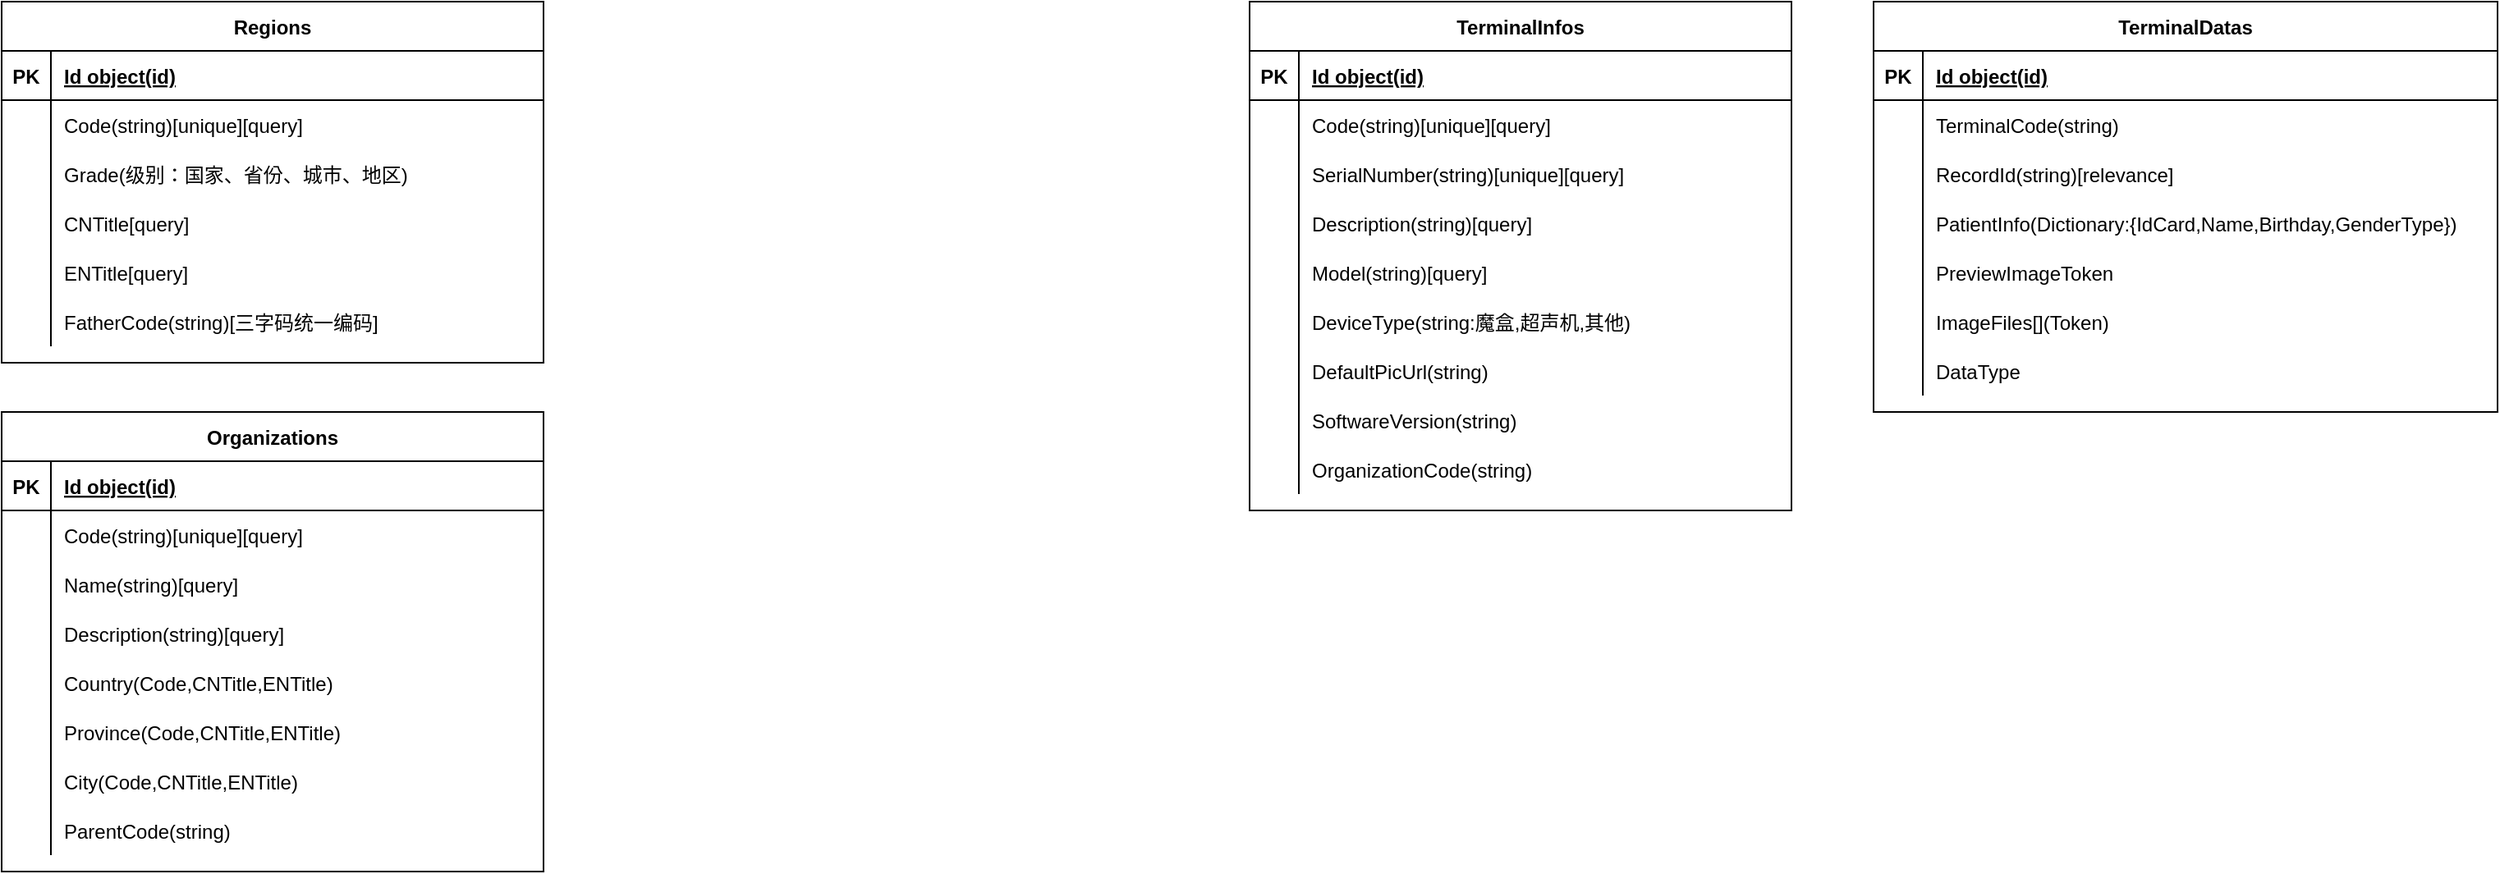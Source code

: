 <mxfile version="14.9.6" type="github">
  <diagram id="R2lEEEUBdFMjLlhIrx00" name="Page-1">
    <mxGraphModel dx="1422" dy="762" grid="1" gridSize="10" guides="1" tooltips="1" connect="1" arrows="1" fold="1" page="1" pageScale="1" pageWidth="1654" pageHeight="2336" math="0" shadow="0" extFonts="Permanent Marker^https://fonts.googleapis.com/css?family=Permanent+Marker">
      <root>
        <mxCell id="0" />
        <mxCell id="1" parent="0" />
        <mxCell id="NXn6PCg6-Ud2dN9pKlLt-1" value="TerminalInfos" style="shape=table;startSize=30;container=1;collapsible=1;childLayout=tableLayout;fixedRows=1;rowLines=0;fontStyle=1;align=center;resizeLast=1;" vertex="1" parent="1">
          <mxGeometry x="810" y="20" width="330" height="310" as="geometry" />
        </mxCell>
        <mxCell id="NXn6PCg6-Ud2dN9pKlLt-2" value="" style="shape=partialRectangle;collapsible=0;dropTarget=0;pointerEvents=0;fillColor=none;points=[[0,0.5],[1,0.5]];portConstraint=eastwest;top=0;left=0;right=0;bottom=1;" vertex="1" parent="NXn6PCg6-Ud2dN9pKlLt-1">
          <mxGeometry y="30" width="330" height="30" as="geometry" />
        </mxCell>
        <mxCell id="NXn6PCg6-Ud2dN9pKlLt-3" value="PK" style="shape=partialRectangle;overflow=hidden;connectable=0;fillColor=none;top=0;left=0;bottom=0;right=0;fontStyle=1;" vertex="1" parent="NXn6PCg6-Ud2dN9pKlLt-2">
          <mxGeometry width="30" height="30" as="geometry" />
        </mxCell>
        <mxCell id="NXn6PCg6-Ud2dN9pKlLt-4" value="Id object(id)" style="shape=partialRectangle;overflow=hidden;connectable=0;fillColor=none;top=0;left=0;bottom=0;right=0;align=left;spacingLeft=6;fontStyle=5;" vertex="1" parent="NXn6PCg6-Ud2dN9pKlLt-2">
          <mxGeometry x="30" width="300" height="30" as="geometry" />
        </mxCell>
        <mxCell id="NXn6PCg6-Ud2dN9pKlLt-71" value="" style="shape=partialRectangle;collapsible=0;dropTarget=0;pointerEvents=0;fillColor=none;points=[[0,0.5],[1,0.5]];portConstraint=eastwest;top=0;left=0;right=0;bottom=0;" vertex="1" parent="NXn6PCg6-Ud2dN9pKlLt-1">
          <mxGeometry y="60" width="330" height="30" as="geometry" />
        </mxCell>
        <mxCell id="NXn6PCg6-Ud2dN9pKlLt-72" value="" style="shape=partialRectangle;overflow=hidden;connectable=0;fillColor=none;top=0;left=0;bottom=0;right=0;" vertex="1" parent="NXn6PCg6-Ud2dN9pKlLt-71">
          <mxGeometry width="30" height="30" as="geometry" />
        </mxCell>
        <mxCell id="NXn6PCg6-Ud2dN9pKlLt-73" value="Code(string)[unique][query]" style="shape=partialRectangle;overflow=hidden;connectable=0;fillColor=none;top=0;left=0;bottom=0;right=0;align=left;spacingLeft=6;" vertex="1" parent="NXn6PCg6-Ud2dN9pKlLt-71">
          <mxGeometry x="30" width="300" height="30" as="geometry" />
        </mxCell>
        <mxCell id="NXn6PCg6-Ud2dN9pKlLt-9" value="" style="shape=partialRectangle;collapsible=0;dropTarget=0;pointerEvents=0;fillColor=none;points=[[0,0.5],[1,0.5]];portConstraint=eastwest;top=0;left=0;right=0;bottom=0;" vertex="1" parent="NXn6PCg6-Ud2dN9pKlLt-1">
          <mxGeometry y="90" width="330" height="30" as="geometry" />
        </mxCell>
        <mxCell id="NXn6PCg6-Ud2dN9pKlLt-10" value="" style="shape=partialRectangle;overflow=hidden;connectable=0;fillColor=none;top=0;left=0;bottom=0;right=0;" vertex="1" parent="NXn6PCg6-Ud2dN9pKlLt-9">
          <mxGeometry width="30" height="30" as="geometry" />
        </mxCell>
        <mxCell id="NXn6PCg6-Ud2dN9pKlLt-11" value="SerialNumber(string)[unique][query]" style="shape=partialRectangle;overflow=hidden;connectable=0;fillColor=none;top=0;left=0;bottom=0;right=0;align=left;spacingLeft=6;" vertex="1" parent="NXn6PCg6-Ud2dN9pKlLt-9">
          <mxGeometry x="30" width="300" height="30" as="geometry" />
        </mxCell>
        <mxCell id="NXn6PCg6-Ud2dN9pKlLt-5" value="" style="shape=partialRectangle;collapsible=0;dropTarget=0;pointerEvents=0;fillColor=none;points=[[0,0.5],[1,0.5]];portConstraint=eastwest;top=0;left=0;right=0;bottom=0;" vertex="1" parent="NXn6PCg6-Ud2dN9pKlLt-1">
          <mxGeometry y="120" width="330" height="30" as="geometry" />
        </mxCell>
        <mxCell id="NXn6PCg6-Ud2dN9pKlLt-6" value="" style="shape=partialRectangle;overflow=hidden;connectable=0;fillColor=none;top=0;left=0;bottom=0;right=0;" vertex="1" parent="NXn6PCg6-Ud2dN9pKlLt-5">
          <mxGeometry width="30" height="30" as="geometry" />
        </mxCell>
        <mxCell id="NXn6PCg6-Ud2dN9pKlLt-7" value="Description(string)[query]" style="shape=partialRectangle;overflow=hidden;connectable=0;fillColor=none;top=0;left=0;bottom=0;right=0;align=left;spacingLeft=6;" vertex="1" parent="NXn6PCg6-Ud2dN9pKlLt-5">
          <mxGeometry x="30" width="300" height="30" as="geometry" />
        </mxCell>
        <mxCell id="NXn6PCg6-Ud2dN9pKlLt-12" value="" style="shape=partialRectangle;collapsible=0;dropTarget=0;pointerEvents=0;fillColor=none;points=[[0,0.5],[1,0.5]];portConstraint=eastwest;top=0;left=0;right=0;bottom=0;" vertex="1" parent="NXn6PCg6-Ud2dN9pKlLt-1">
          <mxGeometry y="150" width="330" height="30" as="geometry" />
        </mxCell>
        <mxCell id="NXn6PCg6-Ud2dN9pKlLt-13" value="" style="shape=partialRectangle;overflow=hidden;connectable=0;fillColor=none;top=0;left=0;bottom=0;right=0;" vertex="1" parent="NXn6PCg6-Ud2dN9pKlLt-12">
          <mxGeometry width="30" height="30" as="geometry" />
        </mxCell>
        <mxCell id="NXn6PCg6-Ud2dN9pKlLt-14" value="Model(string)[query]" style="shape=partialRectangle;overflow=hidden;connectable=0;fillColor=none;top=0;left=0;bottom=0;right=0;align=left;spacingLeft=6;" vertex="1" parent="NXn6PCg6-Ud2dN9pKlLt-12">
          <mxGeometry x="30" width="300" height="30" as="geometry" />
        </mxCell>
        <mxCell id="NXn6PCg6-Ud2dN9pKlLt-99" value="" style="shape=partialRectangle;collapsible=0;dropTarget=0;pointerEvents=0;fillColor=none;points=[[0,0.5],[1,0.5]];portConstraint=eastwest;top=0;left=0;right=0;bottom=0;" vertex="1" parent="NXn6PCg6-Ud2dN9pKlLt-1">
          <mxGeometry y="180" width="330" height="30" as="geometry" />
        </mxCell>
        <mxCell id="NXn6PCg6-Ud2dN9pKlLt-100" value="" style="shape=partialRectangle;overflow=hidden;connectable=0;fillColor=none;top=0;left=0;bottom=0;right=0;" vertex="1" parent="NXn6PCg6-Ud2dN9pKlLt-99">
          <mxGeometry width="30" height="30" as="geometry" />
        </mxCell>
        <mxCell id="NXn6PCg6-Ud2dN9pKlLt-101" value="DeviceType(string:魔盒,超声机,其他)" style="shape=partialRectangle;overflow=hidden;connectable=0;fillColor=none;top=0;left=0;bottom=0;right=0;align=left;spacingLeft=6;" vertex="1" parent="NXn6PCg6-Ud2dN9pKlLt-99">
          <mxGeometry x="30" width="300" height="30" as="geometry" />
        </mxCell>
        <mxCell id="NXn6PCg6-Ud2dN9pKlLt-15" value="" style="shape=partialRectangle;collapsible=0;dropTarget=0;pointerEvents=0;fillColor=none;points=[[0,0.5],[1,0.5]];portConstraint=eastwest;top=0;left=0;right=0;bottom=0;" vertex="1" parent="NXn6PCg6-Ud2dN9pKlLt-1">
          <mxGeometry y="210" width="330" height="30" as="geometry" />
        </mxCell>
        <mxCell id="NXn6PCg6-Ud2dN9pKlLt-16" value="" style="shape=partialRectangle;overflow=hidden;connectable=0;fillColor=none;top=0;left=0;bottom=0;right=0;" vertex="1" parent="NXn6PCg6-Ud2dN9pKlLt-15">
          <mxGeometry width="30" height="30" as="geometry" />
        </mxCell>
        <mxCell id="NXn6PCg6-Ud2dN9pKlLt-17" value="DefaultPicUrl(string)" style="shape=partialRectangle;overflow=hidden;connectable=0;fillColor=none;top=0;left=0;bottom=0;right=0;align=left;spacingLeft=6;" vertex="1" parent="NXn6PCg6-Ud2dN9pKlLt-15">
          <mxGeometry x="30" width="300" height="30" as="geometry" />
        </mxCell>
        <mxCell id="NXn6PCg6-Ud2dN9pKlLt-18" value="" style="shape=partialRectangle;collapsible=0;dropTarget=0;pointerEvents=0;fillColor=none;points=[[0,0.5],[1,0.5]];portConstraint=eastwest;top=0;left=0;right=0;bottom=0;" vertex="1" parent="NXn6PCg6-Ud2dN9pKlLt-1">
          <mxGeometry y="240" width="330" height="30" as="geometry" />
        </mxCell>
        <mxCell id="NXn6PCg6-Ud2dN9pKlLt-19" value="" style="shape=partialRectangle;overflow=hidden;connectable=0;fillColor=none;top=0;left=0;bottom=0;right=0;" vertex="1" parent="NXn6PCg6-Ud2dN9pKlLt-18">
          <mxGeometry width="30" height="30" as="geometry" />
        </mxCell>
        <mxCell id="NXn6PCg6-Ud2dN9pKlLt-20" value="SoftwareVersion(string)" style="shape=partialRectangle;overflow=hidden;connectable=0;fillColor=none;top=0;left=0;bottom=0;right=0;align=left;spacingLeft=6;" vertex="1" parent="NXn6PCg6-Ud2dN9pKlLt-18">
          <mxGeometry x="30" width="300" height="30" as="geometry" />
        </mxCell>
        <mxCell id="NXn6PCg6-Ud2dN9pKlLt-21" value="" style="shape=partialRectangle;collapsible=0;dropTarget=0;pointerEvents=0;fillColor=none;points=[[0,0.5],[1,0.5]];portConstraint=eastwest;top=0;left=0;right=0;bottom=0;" vertex="1" parent="NXn6PCg6-Ud2dN9pKlLt-1">
          <mxGeometry y="270" width="330" height="30" as="geometry" />
        </mxCell>
        <mxCell id="NXn6PCg6-Ud2dN9pKlLt-22" value="" style="shape=partialRectangle;overflow=hidden;connectable=0;fillColor=none;top=0;left=0;bottom=0;right=0;" vertex="1" parent="NXn6PCg6-Ud2dN9pKlLt-21">
          <mxGeometry width="30" height="30" as="geometry" />
        </mxCell>
        <mxCell id="NXn6PCg6-Ud2dN9pKlLt-23" value="OrganizationCode(string)" style="shape=partialRectangle;overflow=hidden;connectable=0;fillColor=none;top=0;left=0;bottom=0;right=0;align=left;spacingLeft=6;" vertex="1" parent="NXn6PCg6-Ud2dN9pKlLt-21">
          <mxGeometry x="30" width="300" height="30" as="geometry" />
        </mxCell>
        <mxCell id="NXn6PCg6-Ud2dN9pKlLt-24" value="Regions" style="shape=table;startSize=30;container=1;collapsible=1;childLayout=tableLayout;fixedRows=1;rowLines=0;fontStyle=1;align=center;resizeLast=1;" vertex="1" parent="1">
          <mxGeometry x="50" y="20" width="330" height="220" as="geometry" />
        </mxCell>
        <mxCell id="NXn6PCg6-Ud2dN9pKlLt-25" value="" style="shape=partialRectangle;collapsible=0;dropTarget=0;pointerEvents=0;fillColor=none;points=[[0,0.5],[1,0.5]];portConstraint=eastwest;top=0;left=0;right=0;bottom=1;" vertex="1" parent="NXn6PCg6-Ud2dN9pKlLt-24">
          <mxGeometry y="30" width="330" height="30" as="geometry" />
        </mxCell>
        <mxCell id="NXn6PCg6-Ud2dN9pKlLt-26" value="PK" style="shape=partialRectangle;overflow=hidden;connectable=0;fillColor=none;top=0;left=0;bottom=0;right=0;fontStyle=1;" vertex="1" parent="NXn6PCg6-Ud2dN9pKlLt-25">
          <mxGeometry width="30" height="30" as="geometry" />
        </mxCell>
        <mxCell id="NXn6PCg6-Ud2dN9pKlLt-27" value="Id object(id)" style="shape=partialRectangle;overflow=hidden;connectable=0;fillColor=none;top=0;left=0;bottom=0;right=0;align=left;spacingLeft=6;fontStyle=5;" vertex="1" parent="NXn6PCg6-Ud2dN9pKlLt-25">
          <mxGeometry x="30" width="300" height="30" as="geometry" />
        </mxCell>
        <mxCell id="NXn6PCg6-Ud2dN9pKlLt-28" value="" style="shape=partialRectangle;collapsible=0;dropTarget=0;pointerEvents=0;fillColor=none;points=[[0,0.5],[1,0.5]];portConstraint=eastwest;top=0;left=0;right=0;bottom=0;" vertex="1" parent="NXn6PCg6-Ud2dN9pKlLt-24">
          <mxGeometry y="60" width="330" height="30" as="geometry" />
        </mxCell>
        <mxCell id="NXn6PCg6-Ud2dN9pKlLt-29" value="" style="shape=partialRectangle;overflow=hidden;connectable=0;fillColor=none;top=0;left=0;bottom=0;right=0;" vertex="1" parent="NXn6PCg6-Ud2dN9pKlLt-28">
          <mxGeometry width="30" height="30" as="geometry" />
        </mxCell>
        <mxCell id="NXn6PCg6-Ud2dN9pKlLt-30" value="Code(string)[unique][query]" style="shape=partialRectangle;overflow=hidden;connectable=0;fillColor=none;top=0;left=0;bottom=0;right=0;align=left;spacingLeft=6;" vertex="1" parent="NXn6PCg6-Ud2dN9pKlLt-28">
          <mxGeometry x="30" width="300" height="30" as="geometry" />
        </mxCell>
        <mxCell id="NXn6PCg6-Ud2dN9pKlLt-31" value="" style="shape=partialRectangle;collapsible=0;dropTarget=0;pointerEvents=0;fillColor=none;points=[[0,0.5],[1,0.5]];portConstraint=eastwest;top=0;left=0;right=0;bottom=0;" vertex="1" parent="NXn6PCg6-Ud2dN9pKlLt-24">
          <mxGeometry y="90" width="330" height="30" as="geometry" />
        </mxCell>
        <mxCell id="NXn6PCg6-Ud2dN9pKlLt-32" value="" style="shape=partialRectangle;overflow=hidden;connectable=0;fillColor=none;top=0;left=0;bottom=0;right=0;" vertex="1" parent="NXn6PCg6-Ud2dN9pKlLt-31">
          <mxGeometry width="30" height="30" as="geometry" />
        </mxCell>
        <mxCell id="NXn6PCg6-Ud2dN9pKlLt-33" value="Grade(级别：国家、省份、城市、地区)" style="shape=partialRectangle;overflow=hidden;connectable=0;fillColor=none;top=0;left=0;bottom=0;right=0;align=left;spacingLeft=6;" vertex="1" parent="NXn6PCg6-Ud2dN9pKlLt-31">
          <mxGeometry x="30" width="300" height="30" as="geometry" />
        </mxCell>
        <mxCell id="NXn6PCg6-Ud2dN9pKlLt-34" value="" style="shape=partialRectangle;collapsible=0;dropTarget=0;pointerEvents=0;fillColor=none;points=[[0,0.5],[1,0.5]];portConstraint=eastwest;top=0;left=0;right=0;bottom=0;" vertex="1" parent="NXn6PCg6-Ud2dN9pKlLt-24">
          <mxGeometry y="120" width="330" height="30" as="geometry" />
        </mxCell>
        <mxCell id="NXn6PCg6-Ud2dN9pKlLt-35" value="" style="shape=partialRectangle;overflow=hidden;connectable=0;fillColor=none;top=0;left=0;bottom=0;right=0;" vertex="1" parent="NXn6PCg6-Ud2dN9pKlLt-34">
          <mxGeometry width="30" height="30" as="geometry" />
        </mxCell>
        <mxCell id="NXn6PCg6-Ud2dN9pKlLt-36" value="CNTitle[query]" style="shape=partialRectangle;overflow=hidden;connectable=0;fillColor=none;top=0;left=0;bottom=0;right=0;align=left;spacingLeft=6;" vertex="1" parent="NXn6PCg6-Ud2dN9pKlLt-34">
          <mxGeometry x="30" width="300" height="30" as="geometry" />
        </mxCell>
        <mxCell id="NXn6PCg6-Ud2dN9pKlLt-37" value="" style="shape=partialRectangle;collapsible=0;dropTarget=0;pointerEvents=0;fillColor=none;points=[[0,0.5],[1,0.5]];portConstraint=eastwest;top=0;left=0;right=0;bottom=0;" vertex="1" parent="NXn6PCg6-Ud2dN9pKlLt-24">
          <mxGeometry y="150" width="330" height="30" as="geometry" />
        </mxCell>
        <mxCell id="NXn6PCg6-Ud2dN9pKlLt-38" value="" style="shape=partialRectangle;overflow=hidden;connectable=0;fillColor=none;top=0;left=0;bottom=0;right=0;" vertex="1" parent="NXn6PCg6-Ud2dN9pKlLt-37">
          <mxGeometry width="30" height="30" as="geometry" />
        </mxCell>
        <mxCell id="NXn6PCg6-Ud2dN9pKlLt-39" value="ENTitle[query]" style="shape=partialRectangle;overflow=hidden;connectable=0;fillColor=none;top=0;left=0;bottom=0;right=0;align=left;spacingLeft=6;" vertex="1" parent="NXn6PCg6-Ud2dN9pKlLt-37">
          <mxGeometry x="30" width="300" height="30" as="geometry" />
        </mxCell>
        <mxCell id="NXn6PCg6-Ud2dN9pKlLt-40" value="" style="shape=partialRectangle;collapsible=0;dropTarget=0;pointerEvents=0;fillColor=none;points=[[0,0.5],[1,0.5]];portConstraint=eastwest;top=0;left=0;right=0;bottom=0;" vertex="1" parent="NXn6PCg6-Ud2dN9pKlLt-24">
          <mxGeometry y="180" width="330" height="30" as="geometry" />
        </mxCell>
        <mxCell id="NXn6PCg6-Ud2dN9pKlLt-41" value="" style="shape=partialRectangle;overflow=hidden;connectable=0;fillColor=none;top=0;left=0;bottom=0;right=0;" vertex="1" parent="NXn6PCg6-Ud2dN9pKlLt-40">
          <mxGeometry width="30" height="30" as="geometry" />
        </mxCell>
        <mxCell id="NXn6PCg6-Ud2dN9pKlLt-42" value="FatherCode(string)[三字码统一编码]" style="shape=partialRectangle;overflow=hidden;connectable=0;fillColor=none;top=0;left=0;bottom=0;right=0;align=left;spacingLeft=6;" vertex="1" parent="NXn6PCg6-Ud2dN9pKlLt-40">
          <mxGeometry x="30" width="300" height="30" as="geometry" />
        </mxCell>
        <mxCell id="NXn6PCg6-Ud2dN9pKlLt-46" value="Organizations" style="shape=table;startSize=30;container=1;collapsible=1;childLayout=tableLayout;fixedRows=1;rowLines=0;fontStyle=1;align=center;resizeLast=1;" vertex="1" parent="1">
          <mxGeometry x="50" y="270" width="330" height="280" as="geometry" />
        </mxCell>
        <mxCell id="NXn6PCg6-Ud2dN9pKlLt-47" value="" style="shape=partialRectangle;collapsible=0;dropTarget=0;pointerEvents=0;fillColor=none;points=[[0,0.5],[1,0.5]];portConstraint=eastwest;top=0;left=0;right=0;bottom=1;" vertex="1" parent="NXn6PCg6-Ud2dN9pKlLt-46">
          <mxGeometry y="30" width="330" height="30" as="geometry" />
        </mxCell>
        <mxCell id="NXn6PCg6-Ud2dN9pKlLt-48" value="PK" style="shape=partialRectangle;overflow=hidden;connectable=0;fillColor=none;top=0;left=0;bottom=0;right=0;fontStyle=1;" vertex="1" parent="NXn6PCg6-Ud2dN9pKlLt-47">
          <mxGeometry width="30" height="30" as="geometry" />
        </mxCell>
        <mxCell id="NXn6PCg6-Ud2dN9pKlLt-49" value="Id object(id)" style="shape=partialRectangle;overflow=hidden;connectable=0;fillColor=none;top=0;left=0;bottom=0;right=0;align=left;spacingLeft=6;fontStyle=5;" vertex="1" parent="NXn6PCg6-Ud2dN9pKlLt-47">
          <mxGeometry x="30" width="300" height="30" as="geometry" />
        </mxCell>
        <mxCell id="NXn6PCg6-Ud2dN9pKlLt-68" value="" style="shape=partialRectangle;collapsible=0;dropTarget=0;pointerEvents=0;fillColor=none;points=[[0,0.5],[1,0.5]];portConstraint=eastwest;top=0;left=0;right=0;bottom=0;" vertex="1" parent="NXn6PCg6-Ud2dN9pKlLt-46">
          <mxGeometry y="60" width="330" height="30" as="geometry" />
        </mxCell>
        <mxCell id="NXn6PCg6-Ud2dN9pKlLt-69" value="" style="shape=partialRectangle;overflow=hidden;connectable=0;fillColor=none;top=0;left=0;bottom=0;right=0;" vertex="1" parent="NXn6PCg6-Ud2dN9pKlLt-68">
          <mxGeometry width="30" height="30" as="geometry" />
        </mxCell>
        <mxCell id="NXn6PCg6-Ud2dN9pKlLt-70" value="Code(string)[unique][query]" style="shape=partialRectangle;overflow=hidden;connectable=0;fillColor=none;top=0;left=0;bottom=0;right=0;align=left;spacingLeft=6;" vertex="1" parent="NXn6PCg6-Ud2dN9pKlLt-68">
          <mxGeometry x="30" width="300" height="30" as="geometry" />
        </mxCell>
        <mxCell id="NXn6PCg6-Ud2dN9pKlLt-50" value="" style="shape=partialRectangle;collapsible=0;dropTarget=0;pointerEvents=0;fillColor=none;points=[[0,0.5],[1,0.5]];portConstraint=eastwest;top=0;left=0;right=0;bottom=0;" vertex="1" parent="NXn6PCg6-Ud2dN9pKlLt-46">
          <mxGeometry y="90" width="330" height="30" as="geometry" />
        </mxCell>
        <mxCell id="NXn6PCg6-Ud2dN9pKlLt-51" value="" style="shape=partialRectangle;overflow=hidden;connectable=0;fillColor=none;top=0;left=0;bottom=0;right=0;" vertex="1" parent="NXn6PCg6-Ud2dN9pKlLt-50">
          <mxGeometry width="30" height="30" as="geometry" />
        </mxCell>
        <mxCell id="NXn6PCg6-Ud2dN9pKlLt-52" value="Name(string)[query]" style="shape=partialRectangle;overflow=hidden;connectable=0;fillColor=none;top=0;left=0;bottom=0;right=0;align=left;spacingLeft=6;" vertex="1" parent="NXn6PCg6-Ud2dN9pKlLt-50">
          <mxGeometry x="30" width="300" height="30" as="geometry" />
        </mxCell>
        <mxCell id="NXn6PCg6-Ud2dN9pKlLt-53" value="" style="shape=partialRectangle;collapsible=0;dropTarget=0;pointerEvents=0;fillColor=none;points=[[0,0.5],[1,0.5]];portConstraint=eastwest;top=0;left=0;right=0;bottom=0;" vertex="1" parent="NXn6PCg6-Ud2dN9pKlLt-46">
          <mxGeometry y="120" width="330" height="30" as="geometry" />
        </mxCell>
        <mxCell id="NXn6PCg6-Ud2dN9pKlLt-54" value="" style="shape=partialRectangle;overflow=hidden;connectable=0;fillColor=none;top=0;left=0;bottom=0;right=0;" vertex="1" parent="NXn6PCg6-Ud2dN9pKlLt-53">
          <mxGeometry width="30" height="30" as="geometry" />
        </mxCell>
        <mxCell id="NXn6PCg6-Ud2dN9pKlLt-55" value="Description(string)[query]" style="shape=partialRectangle;overflow=hidden;connectable=0;fillColor=none;top=0;left=0;bottom=0;right=0;align=left;spacingLeft=6;" vertex="1" parent="NXn6PCg6-Ud2dN9pKlLt-53">
          <mxGeometry x="30" width="300" height="30" as="geometry" />
        </mxCell>
        <mxCell id="NXn6PCg6-Ud2dN9pKlLt-56" value="" style="shape=partialRectangle;collapsible=0;dropTarget=0;pointerEvents=0;fillColor=none;points=[[0,0.5],[1,0.5]];portConstraint=eastwest;top=0;left=0;right=0;bottom=0;" vertex="1" parent="NXn6PCg6-Ud2dN9pKlLt-46">
          <mxGeometry y="150" width="330" height="30" as="geometry" />
        </mxCell>
        <mxCell id="NXn6PCg6-Ud2dN9pKlLt-57" value="" style="shape=partialRectangle;overflow=hidden;connectable=0;fillColor=none;top=0;left=0;bottom=0;right=0;" vertex="1" parent="NXn6PCg6-Ud2dN9pKlLt-56">
          <mxGeometry width="30" height="30" as="geometry" />
        </mxCell>
        <mxCell id="NXn6PCg6-Ud2dN9pKlLt-58" value="Country(Code,CNTitle,ENTitle)" style="shape=partialRectangle;overflow=hidden;connectable=0;fillColor=none;top=0;left=0;bottom=0;right=0;align=left;spacingLeft=6;" vertex="1" parent="NXn6PCg6-Ud2dN9pKlLt-56">
          <mxGeometry x="30" width="300" height="30" as="geometry" />
        </mxCell>
        <mxCell id="NXn6PCg6-Ud2dN9pKlLt-59" value="" style="shape=partialRectangle;collapsible=0;dropTarget=0;pointerEvents=0;fillColor=none;points=[[0,0.5],[1,0.5]];portConstraint=eastwest;top=0;left=0;right=0;bottom=0;" vertex="1" parent="NXn6PCg6-Ud2dN9pKlLt-46">
          <mxGeometry y="180" width="330" height="30" as="geometry" />
        </mxCell>
        <mxCell id="NXn6PCg6-Ud2dN9pKlLt-60" value="" style="shape=partialRectangle;overflow=hidden;connectable=0;fillColor=none;top=0;left=0;bottom=0;right=0;" vertex="1" parent="NXn6PCg6-Ud2dN9pKlLt-59">
          <mxGeometry width="30" height="30" as="geometry" />
        </mxCell>
        <mxCell id="NXn6PCg6-Ud2dN9pKlLt-61" value="Province(Code,CNTitle,ENTitle)" style="shape=partialRectangle;overflow=hidden;connectable=0;fillColor=none;top=0;left=0;bottom=0;right=0;align=left;spacingLeft=6;" vertex="1" parent="NXn6PCg6-Ud2dN9pKlLt-59">
          <mxGeometry x="30" width="300" height="30" as="geometry" />
        </mxCell>
        <mxCell id="NXn6PCg6-Ud2dN9pKlLt-62" value="" style="shape=partialRectangle;collapsible=0;dropTarget=0;pointerEvents=0;fillColor=none;points=[[0,0.5],[1,0.5]];portConstraint=eastwest;top=0;left=0;right=0;bottom=0;" vertex="1" parent="NXn6PCg6-Ud2dN9pKlLt-46">
          <mxGeometry y="210" width="330" height="30" as="geometry" />
        </mxCell>
        <mxCell id="NXn6PCg6-Ud2dN9pKlLt-63" value="" style="shape=partialRectangle;overflow=hidden;connectable=0;fillColor=none;top=0;left=0;bottom=0;right=0;" vertex="1" parent="NXn6PCg6-Ud2dN9pKlLt-62">
          <mxGeometry width="30" height="30" as="geometry" />
        </mxCell>
        <mxCell id="NXn6PCg6-Ud2dN9pKlLt-64" value="City(Code,CNTitle,ENTitle)" style="shape=partialRectangle;overflow=hidden;connectable=0;fillColor=none;top=0;left=0;bottom=0;right=0;align=left;spacingLeft=6;" vertex="1" parent="NXn6PCg6-Ud2dN9pKlLt-62">
          <mxGeometry x="30" width="300" height="30" as="geometry" />
        </mxCell>
        <mxCell id="NXn6PCg6-Ud2dN9pKlLt-65" value="" style="shape=partialRectangle;collapsible=0;dropTarget=0;pointerEvents=0;fillColor=none;points=[[0,0.5],[1,0.5]];portConstraint=eastwest;top=0;left=0;right=0;bottom=0;" vertex="1" parent="NXn6PCg6-Ud2dN9pKlLt-46">
          <mxGeometry y="240" width="330" height="30" as="geometry" />
        </mxCell>
        <mxCell id="NXn6PCg6-Ud2dN9pKlLt-66" value="" style="shape=partialRectangle;overflow=hidden;connectable=0;fillColor=none;top=0;left=0;bottom=0;right=0;" vertex="1" parent="NXn6PCg6-Ud2dN9pKlLt-65">
          <mxGeometry width="30" height="30" as="geometry" />
        </mxCell>
        <mxCell id="NXn6PCg6-Ud2dN9pKlLt-67" value="ParentCode(string)" style="shape=partialRectangle;overflow=hidden;connectable=0;fillColor=none;top=0;left=0;bottom=0;right=0;align=left;spacingLeft=6;" vertex="1" parent="NXn6PCg6-Ud2dN9pKlLt-65">
          <mxGeometry x="30" width="300" height="30" as="geometry" />
        </mxCell>
        <mxCell id="NXn6PCg6-Ud2dN9pKlLt-74" value="TerminalDatas" style="shape=table;startSize=30;container=1;collapsible=1;childLayout=tableLayout;fixedRows=1;rowLines=0;fontStyle=1;align=center;resizeLast=1;" vertex="1" parent="1">
          <mxGeometry x="1190" y="20" width="380" height="250" as="geometry" />
        </mxCell>
        <mxCell id="NXn6PCg6-Ud2dN9pKlLt-75" value="" style="shape=partialRectangle;collapsible=0;dropTarget=0;pointerEvents=0;fillColor=none;points=[[0,0.5],[1,0.5]];portConstraint=eastwest;top=0;left=0;right=0;bottom=1;" vertex="1" parent="NXn6PCg6-Ud2dN9pKlLt-74">
          <mxGeometry y="30" width="380" height="30" as="geometry" />
        </mxCell>
        <mxCell id="NXn6PCg6-Ud2dN9pKlLt-76" value="PK" style="shape=partialRectangle;overflow=hidden;connectable=0;fillColor=none;top=0;left=0;bottom=0;right=0;fontStyle=1;" vertex="1" parent="NXn6PCg6-Ud2dN9pKlLt-75">
          <mxGeometry width="30" height="30" as="geometry" />
        </mxCell>
        <mxCell id="NXn6PCg6-Ud2dN9pKlLt-77" value="Id object(id)" style="shape=partialRectangle;overflow=hidden;connectable=0;fillColor=none;top=0;left=0;bottom=0;right=0;align=left;spacingLeft=6;fontStyle=5;" vertex="1" parent="NXn6PCg6-Ud2dN9pKlLt-75">
          <mxGeometry x="30" width="350" height="30" as="geometry" />
        </mxCell>
        <mxCell id="NXn6PCg6-Ud2dN9pKlLt-78" value="" style="shape=partialRectangle;collapsible=0;dropTarget=0;pointerEvents=0;fillColor=none;points=[[0,0.5],[1,0.5]];portConstraint=eastwest;top=0;left=0;right=0;bottom=0;" vertex="1" parent="NXn6PCg6-Ud2dN9pKlLt-74">
          <mxGeometry y="60" width="380" height="30" as="geometry" />
        </mxCell>
        <mxCell id="NXn6PCg6-Ud2dN9pKlLt-79" value="" style="shape=partialRectangle;overflow=hidden;connectable=0;fillColor=none;top=0;left=0;bottom=0;right=0;" vertex="1" parent="NXn6PCg6-Ud2dN9pKlLt-78">
          <mxGeometry width="30" height="30" as="geometry" />
        </mxCell>
        <mxCell id="NXn6PCg6-Ud2dN9pKlLt-80" value="TerminalCode(string)" style="shape=partialRectangle;overflow=hidden;connectable=0;fillColor=none;top=0;left=0;bottom=0;right=0;align=left;spacingLeft=6;" vertex="1" parent="NXn6PCg6-Ud2dN9pKlLt-78">
          <mxGeometry x="30" width="350" height="30" as="geometry" />
        </mxCell>
        <mxCell id="NXn6PCg6-Ud2dN9pKlLt-81" value="" style="shape=partialRectangle;collapsible=0;dropTarget=0;pointerEvents=0;fillColor=none;points=[[0,0.5],[1,0.5]];portConstraint=eastwest;top=0;left=0;right=0;bottom=0;" vertex="1" parent="NXn6PCg6-Ud2dN9pKlLt-74">
          <mxGeometry y="90" width="380" height="30" as="geometry" />
        </mxCell>
        <mxCell id="NXn6PCg6-Ud2dN9pKlLt-82" value="" style="shape=partialRectangle;overflow=hidden;connectable=0;fillColor=none;top=0;left=0;bottom=0;right=0;" vertex="1" parent="NXn6PCg6-Ud2dN9pKlLt-81">
          <mxGeometry width="30" height="30" as="geometry" />
        </mxCell>
        <mxCell id="NXn6PCg6-Ud2dN9pKlLt-83" value="RecordId(string)[relevance]" style="shape=partialRectangle;overflow=hidden;connectable=0;fillColor=none;top=0;left=0;bottom=0;right=0;align=left;spacingLeft=6;" vertex="1" parent="NXn6PCg6-Ud2dN9pKlLt-81">
          <mxGeometry x="30" width="350" height="30" as="geometry" />
        </mxCell>
        <mxCell id="NXn6PCg6-Ud2dN9pKlLt-84" value="" style="shape=partialRectangle;collapsible=0;dropTarget=0;pointerEvents=0;fillColor=none;points=[[0,0.5],[1,0.5]];portConstraint=eastwest;top=0;left=0;right=0;bottom=0;" vertex="1" parent="NXn6PCg6-Ud2dN9pKlLt-74">
          <mxGeometry y="120" width="380" height="30" as="geometry" />
        </mxCell>
        <mxCell id="NXn6PCg6-Ud2dN9pKlLt-85" value="" style="shape=partialRectangle;overflow=hidden;connectable=0;fillColor=none;top=0;left=0;bottom=0;right=0;" vertex="1" parent="NXn6PCg6-Ud2dN9pKlLt-84">
          <mxGeometry width="30" height="30" as="geometry" />
        </mxCell>
        <mxCell id="NXn6PCg6-Ud2dN9pKlLt-86" value="PatientInfo(Dictionary:{IdCard,Name,Birthday,GenderType})" style="shape=partialRectangle;overflow=hidden;connectable=0;fillColor=none;top=0;left=0;bottom=0;right=0;align=left;spacingLeft=6;" vertex="1" parent="NXn6PCg6-Ud2dN9pKlLt-84">
          <mxGeometry x="30" width="350" height="30" as="geometry" />
        </mxCell>
        <mxCell id="NXn6PCg6-Ud2dN9pKlLt-87" value="" style="shape=partialRectangle;collapsible=0;dropTarget=0;pointerEvents=0;fillColor=none;points=[[0,0.5],[1,0.5]];portConstraint=eastwest;top=0;left=0;right=0;bottom=0;" vertex="1" parent="NXn6PCg6-Ud2dN9pKlLt-74">
          <mxGeometry y="150" width="380" height="30" as="geometry" />
        </mxCell>
        <mxCell id="NXn6PCg6-Ud2dN9pKlLt-88" value="" style="shape=partialRectangle;overflow=hidden;connectable=0;fillColor=none;top=0;left=0;bottom=0;right=0;" vertex="1" parent="NXn6PCg6-Ud2dN9pKlLt-87">
          <mxGeometry width="30" height="30" as="geometry" />
        </mxCell>
        <mxCell id="NXn6PCg6-Ud2dN9pKlLt-89" value="PreviewImageToken" style="shape=partialRectangle;overflow=hidden;connectable=0;fillColor=none;top=0;left=0;bottom=0;right=0;align=left;spacingLeft=6;" vertex="1" parent="NXn6PCg6-Ud2dN9pKlLt-87">
          <mxGeometry x="30" width="350" height="30" as="geometry" />
        </mxCell>
        <mxCell id="NXn6PCg6-Ud2dN9pKlLt-90" value="" style="shape=partialRectangle;collapsible=0;dropTarget=0;pointerEvents=0;fillColor=none;points=[[0,0.5],[1,0.5]];portConstraint=eastwest;top=0;left=0;right=0;bottom=0;" vertex="1" parent="NXn6PCg6-Ud2dN9pKlLt-74">
          <mxGeometry y="180" width="380" height="30" as="geometry" />
        </mxCell>
        <mxCell id="NXn6PCg6-Ud2dN9pKlLt-91" value="" style="shape=partialRectangle;overflow=hidden;connectable=0;fillColor=none;top=0;left=0;bottom=0;right=0;" vertex="1" parent="NXn6PCg6-Ud2dN9pKlLt-90">
          <mxGeometry width="30" height="30" as="geometry" />
        </mxCell>
        <mxCell id="NXn6PCg6-Ud2dN9pKlLt-92" value="ImageFiles[](Token)" style="shape=partialRectangle;overflow=hidden;connectable=0;fillColor=none;top=0;left=0;bottom=0;right=0;align=left;spacingLeft=6;" vertex="1" parent="NXn6PCg6-Ud2dN9pKlLt-90">
          <mxGeometry x="30" width="350" height="30" as="geometry" />
        </mxCell>
        <mxCell id="NXn6PCg6-Ud2dN9pKlLt-93" value="" style="shape=partialRectangle;collapsible=0;dropTarget=0;pointerEvents=0;fillColor=none;points=[[0,0.5],[1,0.5]];portConstraint=eastwest;top=0;left=0;right=0;bottom=0;" vertex="1" parent="NXn6PCg6-Ud2dN9pKlLt-74">
          <mxGeometry y="210" width="380" height="30" as="geometry" />
        </mxCell>
        <mxCell id="NXn6PCg6-Ud2dN9pKlLt-94" value="" style="shape=partialRectangle;overflow=hidden;connectable=0;fillColor=none;top=0;left=0;bottom=0;right=0;" vertex="1" parent="NXn6PCg6-Ud2dN9pKlLt-93">
          <mxGeometry width="30" height="30" as="geometry" />
        </mxCell>
        <mxCell id="NXn6PCg6-Ud2dN9pKlLt-95" value="DataType" style="shape=partialRectangle;overflow=hidden;connectable=0;fillColor=none;top=0;left=0;bottom=0;right=0;align=left;spacingLeft=6;" vertex="1" parent="NXn6PCg6-Ud2dN9pKlLt-93">
          <mxGeometry x="30" width="350" height="30" as="geometry" />
        </mxCell>
      </root>
    </mxGraphModel>
  </diagram>
</mxfile>
